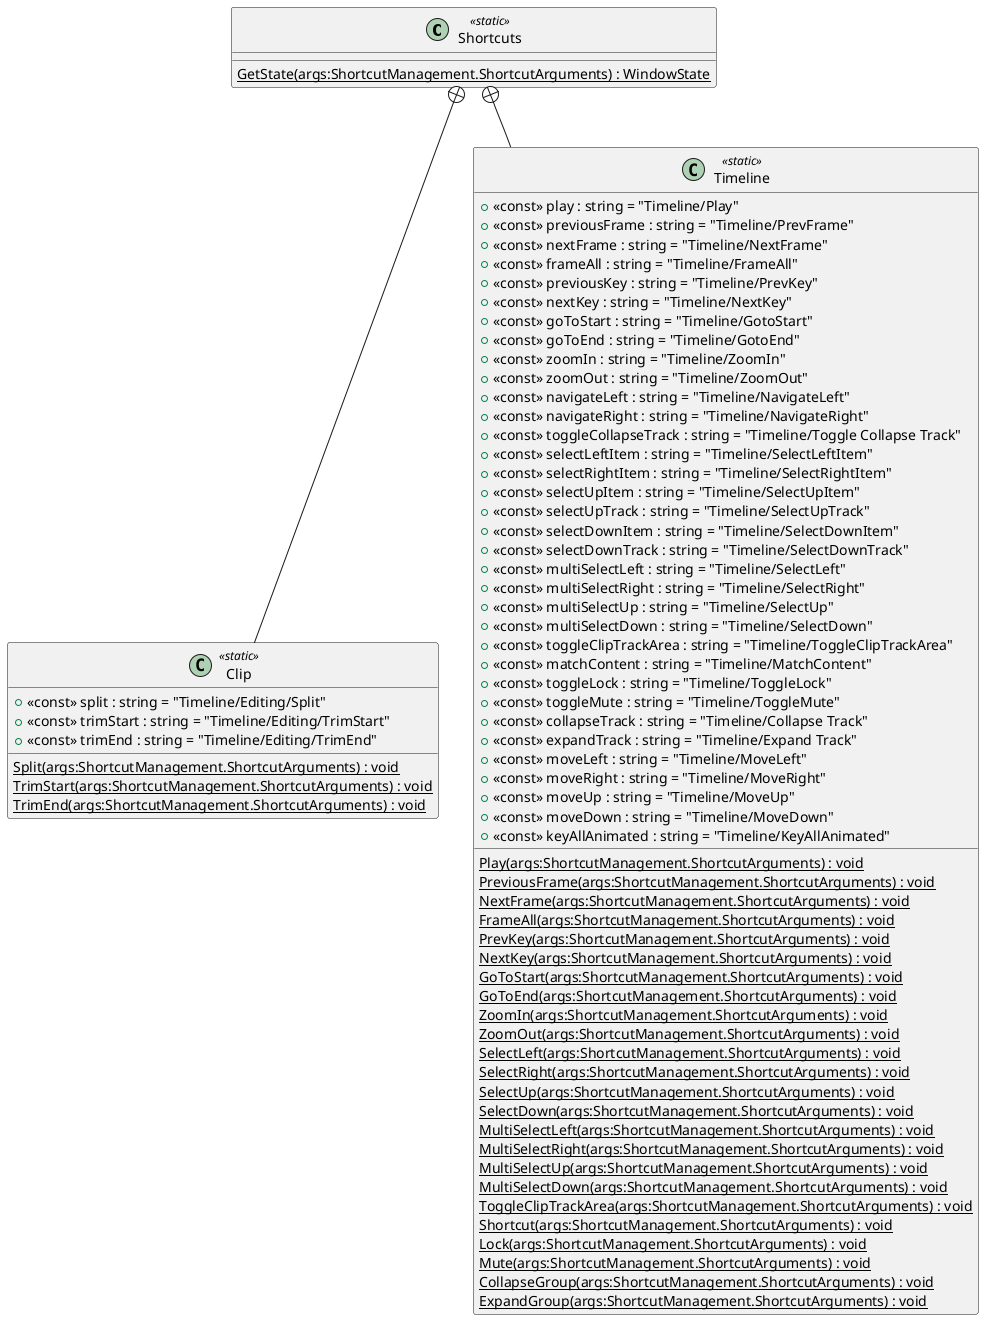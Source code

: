 @startuml
class Shortcuts <<static>> {
    {static} GetState(args:ShortcutManagement.ShortcutArguments) : WindowState
}
class Clip <<static>> {
    + <<const>> split : string = "Timeline/Editing/Split"
    + <<const>> trimStart : string = "Timeline/Editing/TrimStart"
    + <<const>> trimEnd : string = "Timeline/Editing/TrimEnd"
    {static} Split(args:ShortcutManagement.ShortcutArguments) : void
    {static} TrimStart(args:ShortcutManagement.ShortcutArguments) : void
    {static} TrimEnd(args:ShortcutManagement.ShortcutArguments) : void
}
class Timeline <<static>> {
    + <<const>> play : string = "Timeline/Play"
    + <<const>> previousFrame : string = "Timeline/PrevFrame"
    + <<const>> nextFrame : string = "Timeline/NextFrame"
    + <<const>> frameAll : string = "Timeline/FrameAll"
    + <<const>> previousKey : string = "Timeline/PrevKey"
    + <<const>> nextKey : string = "Timeline/NextKey"
    + <<const>> goToStart : string = "Timeline/GotoStart"
    + <<const>> goToEnd : string = "Timeline/GotoEnd"
    + <<const>> zoomIn : string = "Timeline/ZoomIn"
    + <<const>> zoomOut : string = "Timeline/ZoomOut"
    + <<const>> navigateLeft : string = "Timeline/NavigateLeft"
    + <<const>> navigateRight : string = "Timeline/NavigateRight"
    + <<const>> toggleCollapseTrack : string = "Timeline/Toggle Collapse Track"
    + <<const>> selectLeftItem : string = "Timeline/SelectLeftItem"
    + <<const>> selectRightItem : string = "Timeline/SelectRightItem"
    + <<const>> selectUpItem : string = "Timeline/SelectUpItem"
    + <<const>> selectUpTrack : string = "Timeline/SelectUpTrack"
    + <<const>> selectDownItem : string = "Timeline/SelectDownItem"
    + <<const>> selectDownTrack : string = "Timeline/SelectDownTrack"
    + <<const>> multiSelectLeft : string = "Timeline/SelectLeft"
    + <<const>> multiSelectRight : string = "Timeline/SelectRight"
    + <<const>> multiSelectUp : string = "Timeline/SelectUp"
    + <<const>> multiSelectDown : string = "Timeline/SelectDown"
    + <<const>> toggleClipTrackArea : string = "Timeline/ToggleClipTrackArea"
    + <<const>> matchContent : string = "Timeline/MatchContent"
    + <<const>> toggleLock : string = "Timeline/ToggleLock"
    + <<const>> toggleMute : string = "Timeline/ToggleMute"
    + <<const>> collapseTrack : string = "Timeline/Collapse Track"
    + <<const>> expandTrack : string = "Timeline/Expand Track"
    + <<const>> moveLeft : string = "Timeline/MoveLeft"
    + <<const>> moveRight : string = "Timeline/MoveRight"
    + <<const>> moveUp : string = "Timeline/MoveUp"
    + <<const>> moveDown : string = "Timeline/MoveDown"
    + <<const>> keyAllAnimated : string = "Timeline/KeyAllAnimated"
    {static} Play(args:ShortcutManagement.ShortcutArguments) : void
    {static} PreviousFrame(args:ShortcutManagement.ShortcutArguments) : void
    {static} NextFrame(args:ShortcutManagement.ShortcutArguments) : void
    {static} FrameAll(args:ShortcutManagement.ShortcutArguments) : void
    {static} PrevKey(args:ShortcutManagement.ShortcutArguments) : void
    {static} NextKey(args:ShortcutManagement.ShortcutArguments) : void
    {static} GoToStart(args:ShortcutManagement.ShortcutArguments) : void
    {static} GoToEnd(args:ShortcutManagement.ShortcutArguments) : void
    {static} ZoomIn(args:ShortcutManagement.ShortcutArguments) : void
    {static} ZoomOut(args:ShortcutManagement.ShortcutArguments) : void
    {static} SelectLeft(args:ShortcutManagement.ShortcutArguments) : void
    {static} SelectRight(args:ShortcutManagement.ShortcutArguments) : void
    {static} SelectUp(args:ShortcutManagement.ShortcutArguments) : void
    {static} SelectDown(args:ShortcutManagement.ShortcutArguments) : void
    {static} MultiSelectLeft(args:ShortcutManagement.ShortcutArguments) : void
    {static} MultiSelectRight(args:ShortcutManagement.ShortcutArguments) : void
    {static} MultiSelectUp(args:ShortcutManagement.ShortcutArguments) : void
    {static} MultiSelectDown(args:ShortcutManagement.ShortcutArguments) : void
    {static} ToggleClipTrackArea(args:ShortcutManagement.ShortcutArguments) : void
    {static} Shortcut(args:ShortcutManagement.ShortcutArguments) : void
    {static} Lock(args:ShortcutManagement.ShortcutArguments) : void
    {static} Mute(args:ShortcutManagement.ShortcutArguments) : void
    {static} CollapseGroup(args:ShortcutManagement.ShortcutArguments) : void
    {static} ExpandGroup(args:ShortcutManagement.ShortcutArguments) : void
}
Shortcuts +-- Clip
Shortcuts +-- Timeline
@enduml
